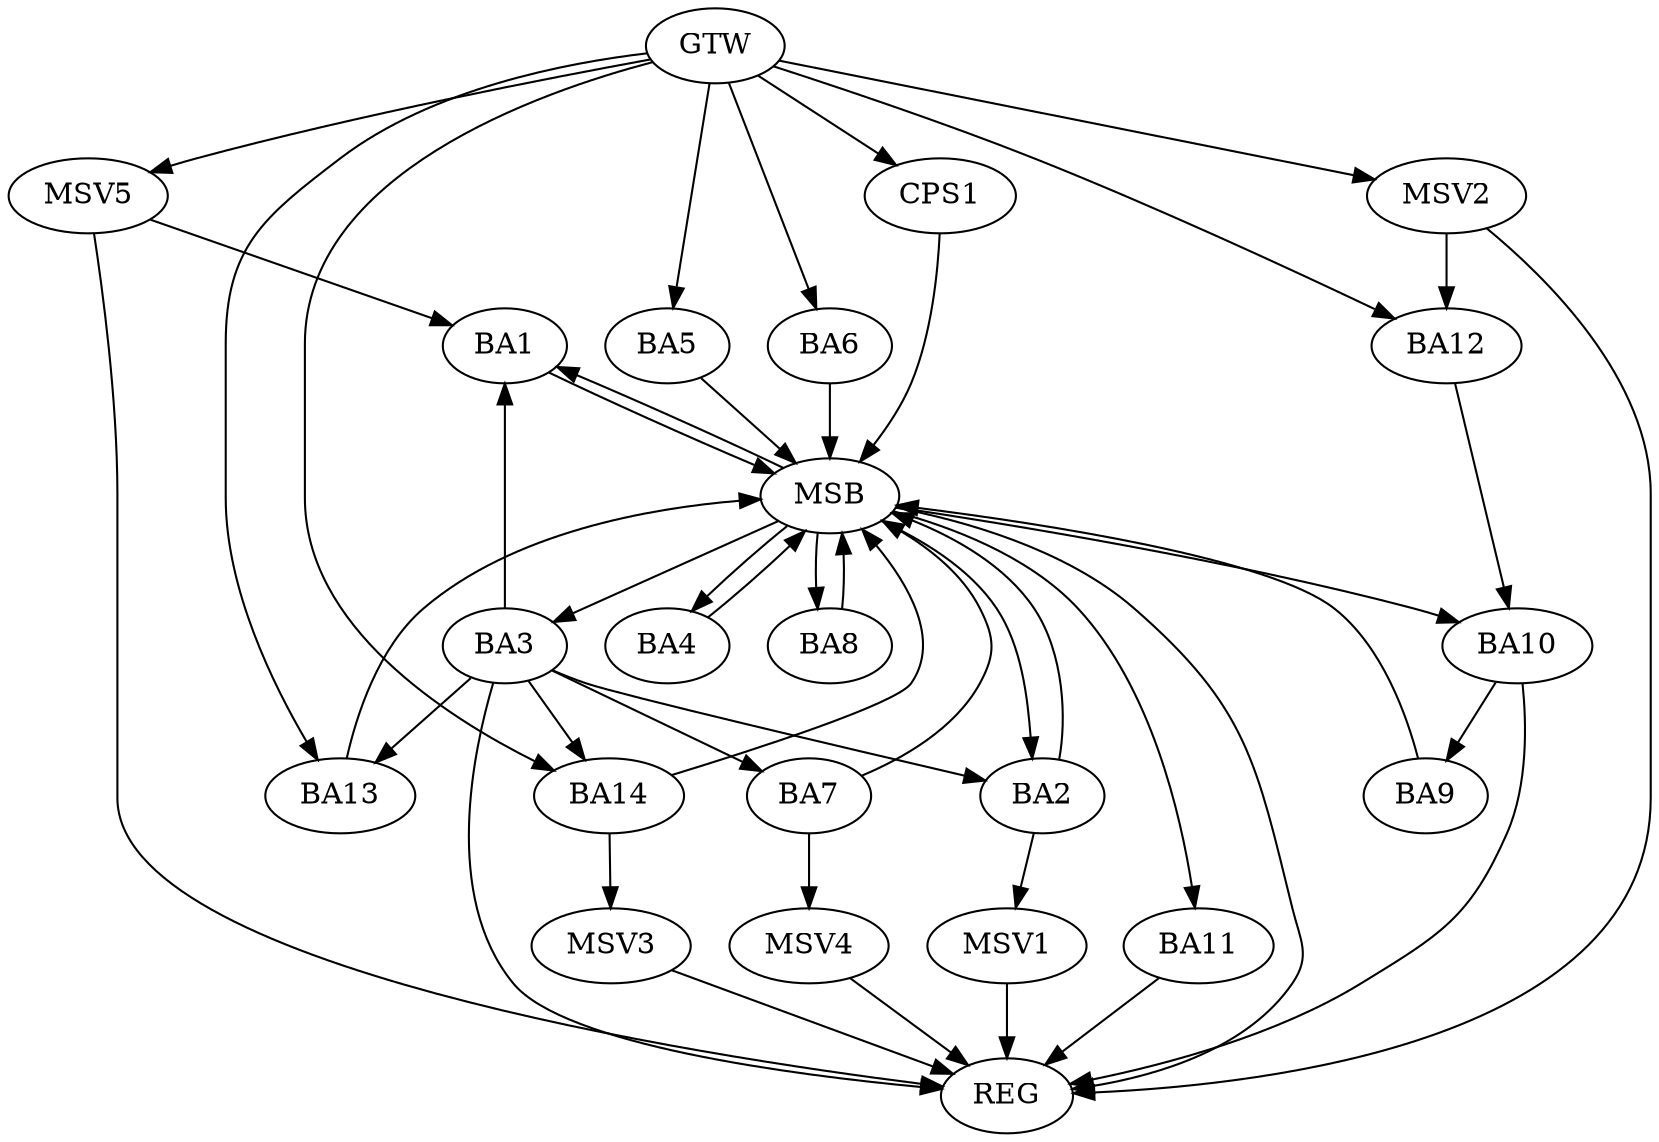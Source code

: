 strict digraph G {
  BA1 [ label="BA1" ];
  BA2 [ label="BA2" ];
  BA3 [ label="BA3" ];
  BA4 [ label="BA4" ];
  BA5 [ label="BA5" ];
  BA6 [ label="BA6" ];
  BA7 [ label="BA7" ];
  BA8 [ label="BA8" ];
  BA9 [ label="BA9" ];
  BA10 [ label="BA10" ];
  BA11 [ label="BA11" ];
  BA12 [ label="BA12" ];
  BA13 [ label="BA13" ];
  BA14 [ label="BA14" ];
  CPS1 [ label="CPS1" ];
  GTW [ label="GTW" ];
  REG [ label="REG" ];
  MSB [ label="MSB" ];
  MSV1 [ label="MSV1" ];
  MSV2 [ label="MSV2" ];
  MSV3 [ label="MSV3" ];
  MSV4 [ label="MSV4" ];
  MSV5 [ label="MSV5" ];
  BA3 -> BA1;
  BA10 -> BA9;
  BA12 -> BA10;
  GTW -> BA5;
  GTW -> BA6;
  GTW -> BA12;
  GTW -> BA13;
  GTW -> BA14;
  GTW -> CPS1;
  BA3 -> REG;
  BA10 -> REG;
  BA11 -> REG;
  BA1 -> MSB;
  MSB -> BA2;
  MSB -> REG;
  BA2 -> MSB;
  MSB -> BA1;
  BA4 -> MSB;
  MSB -> BA3;
  BA5 -> MSB;
  BA6 -> MSB;
  MSB -> BA4;
  BA7 -> MSB;
  BA8 -> MSB;
  BA9 -> MSB;
  BA13 -> MSB;
  MSB -> BA10;
  BA14 -> MSB;
  CPS1 -> MSB;
  MSB -> BA11;
  MSB -> BA8;
  BA3 -> BA13;
  BA3 -> BA14;
  BA3 -> BA2;
  BA3 -> BA7;
  BA2 -> MSV1;
  MSV1 -> REG;
  MSV2 -> BA12;
  GTW -> MSV2;
  MSV2 -> REG;
  BA14 -> MSV3;
  MSV3 -> REG;
  BA7 -> MSV4;
  MSV4 -> REG;
  MSV5 -> BA1;
  GTW -> MSV5;
  MSV5 -> REG;
}
